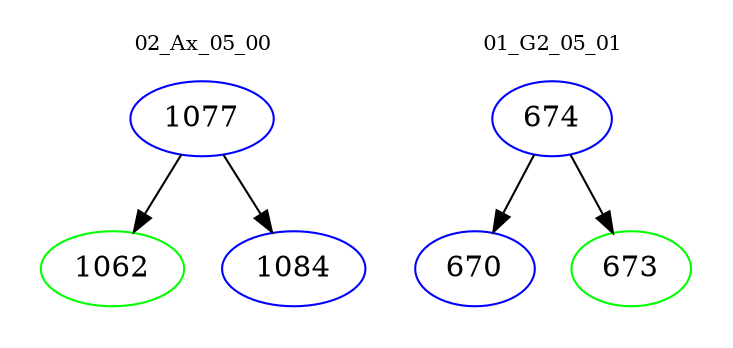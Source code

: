 digraph{
subgraph cluster_0 {
color = white
label = "02_Ax_05_00";
fontsize=10;
T0_1077 [label="1077", color="blue"]
T0_1077 -> T0_1062 [color="black"]
T0_1062 [label="1062", color="green"]
T0_1077 -> T0_1084 [color="black"]
T0_1084 [label="1084", color="blue"]
}
subgraph cluster_1 {
color = white
label = "01_G2_05_01";
fontsize=10;
T1_674 [label="674", color="blue"]
T1_674 -> T1_670 [color="black"]
T1_670 [label="670", color="blue"]
T1_674 -> T1_673 [color="black"]
T1_673 [label="673", color="green"]
}
}
